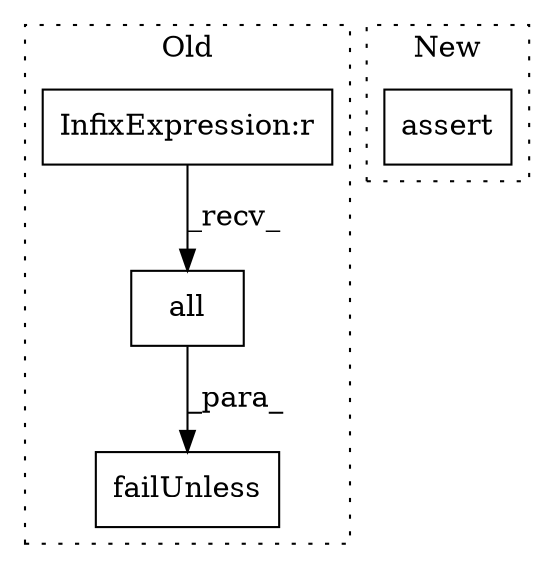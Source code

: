 digraph G {
subgraph cluster0 {
1 [label="failUnless" a="32" s="2486,2550" l="11,1" shape="box"];
3 [label="InfixExpression:r" a="27" s="2499" l="4" shape="box"];
4 [label="all" a="32" s="2545" l="5" shape="box"];
label = "Old";
style="dotted";
}
subgraph cluster1 {
2 [label="assert" a="32" s="2403,2433" l="19,1" shape="box"];
label = "New";
style="dotted";
}
3 -> 4 [label="_recv_"];
4 -> 1 [label="_para_"];
}